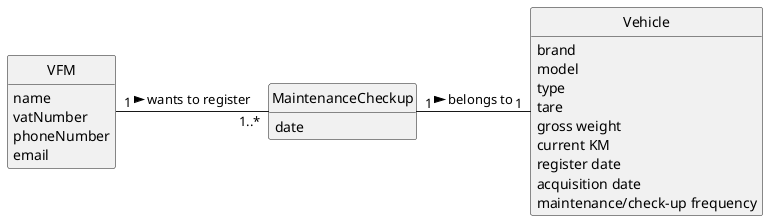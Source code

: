 @startuml
skinparam monochrome true
skinparam packageStyle rectangle
skinparam shadowing false

'left to right direction

skinparam classAttributeIconSize 0

hide circle
hide methods

'title Domain Model

'class Platform {
'  -description
'}

class VFM {
    name
    vatNumber
    phoneNumber
    email
}

class MaintenanceCheckup {
    date
}

class Vehicle {
    brand
    model
    type
    tare
    gross weight
    current KM
    register date
    acquisition date
    maintenance/check-up frequency
}

'Platform "1" -- "*" HRM : has registered >
VFM "1" - "1..*" MaintenanceCheckup : wants to register >
'Task "*" -- "1" Employee: created by >
MaintenanceCheckup "1" - "1" Vehicle: belongs to >
'Employee "0..1" -- "1" User: acts as >
@enduml
